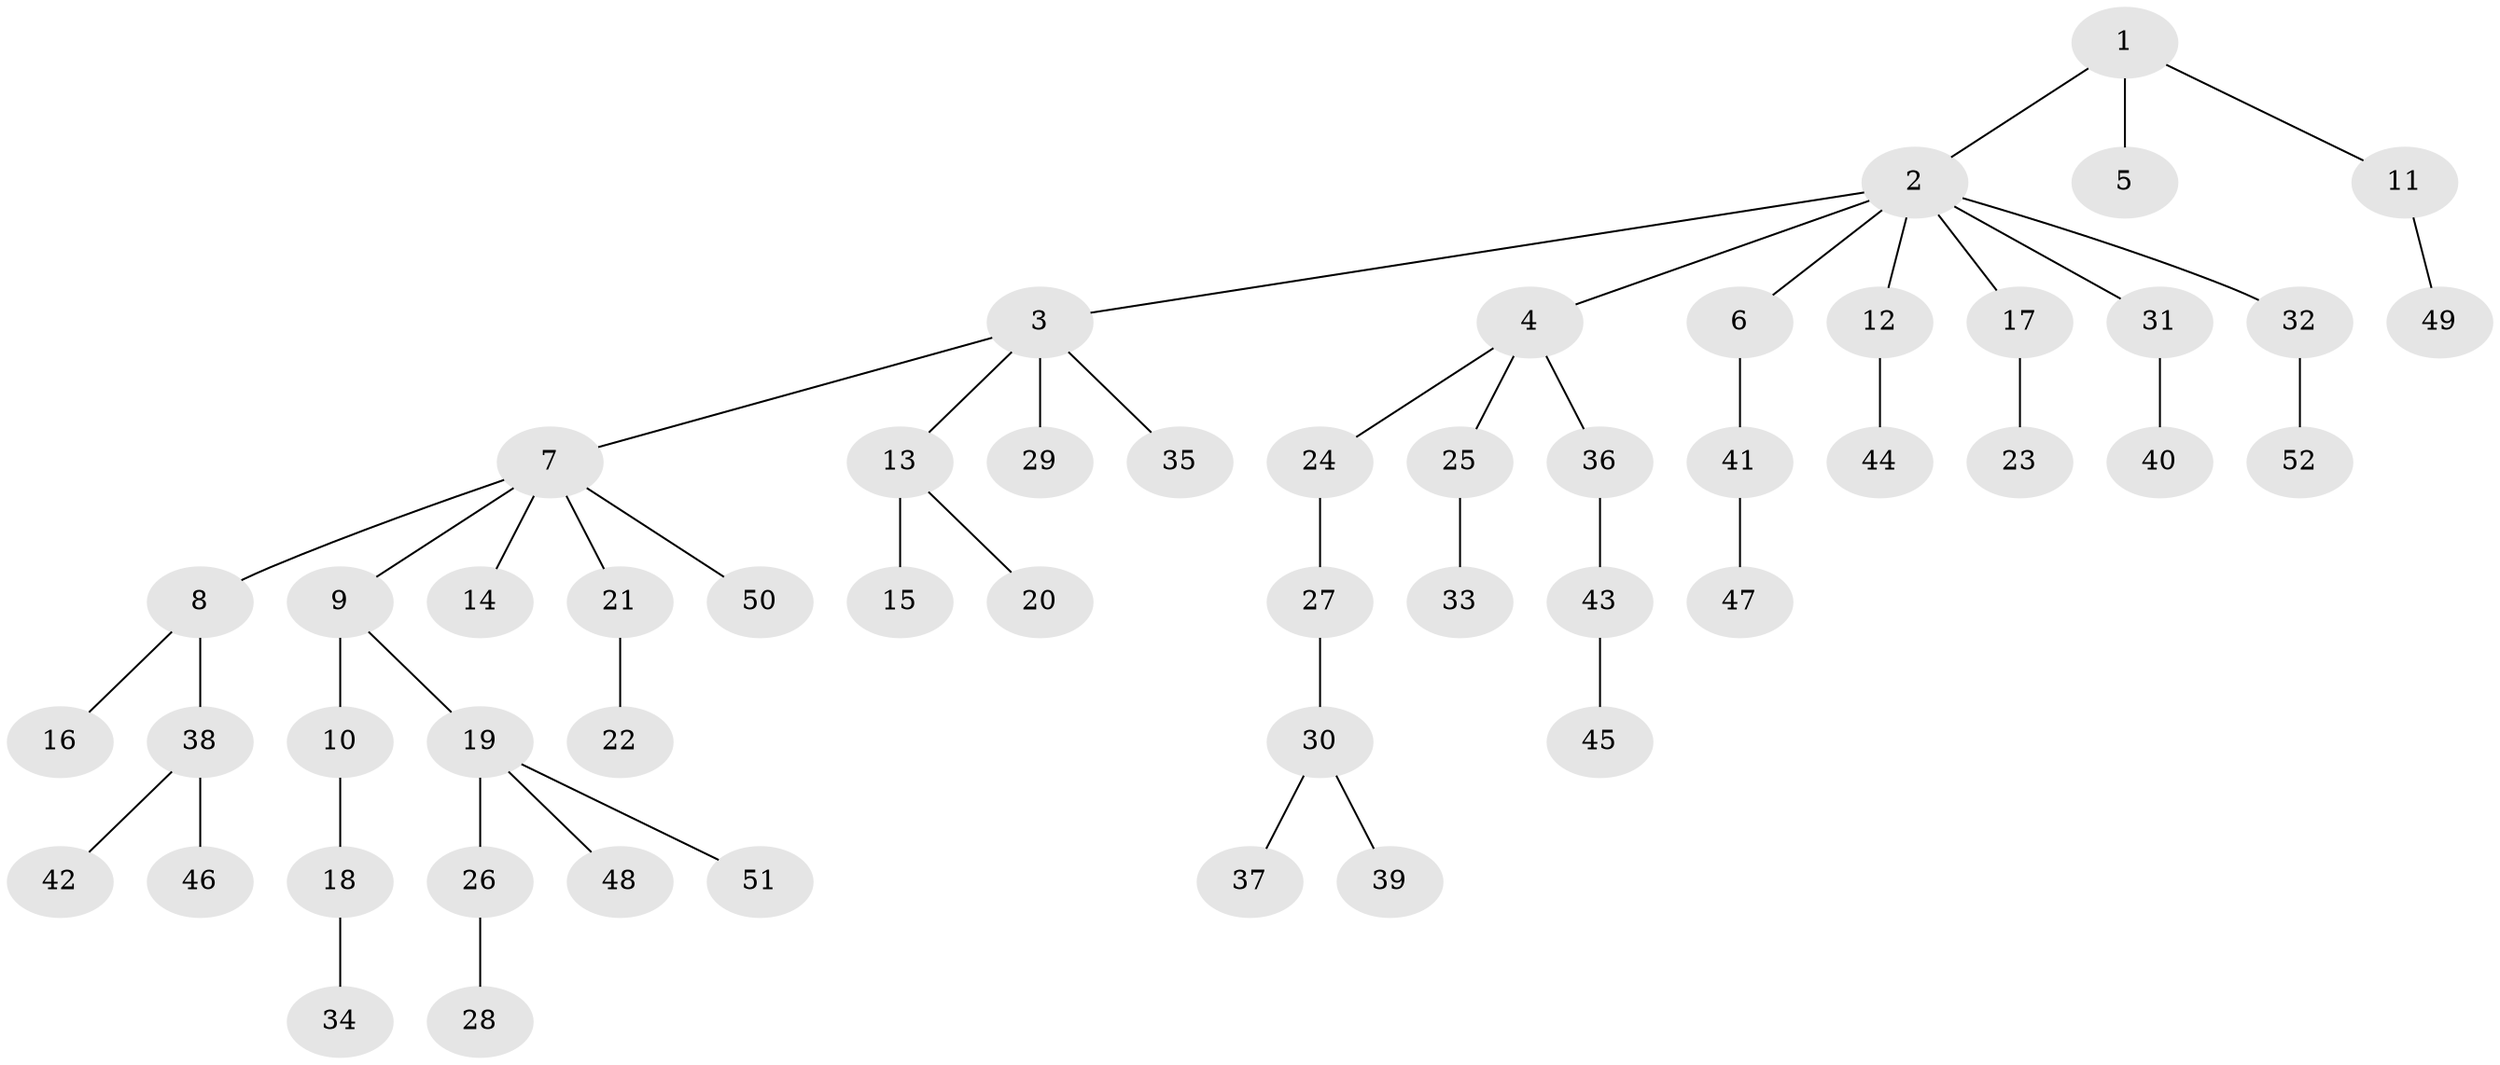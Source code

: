 // coarse degree distribution, {2: 0.34210526315789475, 8: 0.02631578947368421, 4: 0.05263157894736842, 5: 0.02631578947368421, 3: 0.07894736842105263, 1: 0.47368421052631576}
// Generated by graph-tools (version 1.1) at 2025/51/03/04/25 22:51:53]
// undirected, 52 vertices, 51 edges
graph export_dot {
  node [color=gray90,style=filled];
  1;
  2;
  3;
  4;
  5;
  6;
  7;
  8;
  9;
  10;
  11;
  12;
  13;
  14;
  15;
  16;
  17;
  18;
  19;
  20;
  21;
  22;
  23;
  24;
  25;
  26;
  27;
  28;
  29;
  30;
  31;
  32;
  33;
  34;
  35;
  36;
  37;
  38;
  39;
  40;
  41;
  42;
  43;
  44;
  45;
  46;
  47;
  48;
  49;
  50;
  51;
  52;
  1 -- 2;
  1 -- 5;
  1 -- 11;
  2 -- 3;
  2 -- 4;
  2 -- 6;
  2 -- 12;
  2 -- 17;
  2 -- 31;
  2 -- 32;
  3 -- 7;
  3 -- 13;
  3 -- 29;
  3 -- 35;
  4 -- 24;
  4 -- 25;
  4 -- 36;
  6 -- 41;
  7 -- 8;
  7 -- 9;
  7 -- 14;
  7 -- 21;
  7 -- 50;
  8 -- 16;
  8 -- 38;
  9 -- 10;
  9 -- 19;
  10 -- 18;
  11 -- 49;
  12 -- 44;
  13 -- 15;
  13 -- 20;
  17 -- 23;
  18 -- 34;
  19 -- 26;
  19 -- 48;
  19 -- 51;
  21 -- 22;
  24 -- 27;
  25 -- 33;
  26 -- 28;
  27 -- 30;
  30 -- 37;
  30 -- 39;
  31 -- 40;
  32 -- 52;
  36 -- 43;
  38 -- 42;
  38 -- 46;
  41 -- 47;
  43 -- 45;
}
